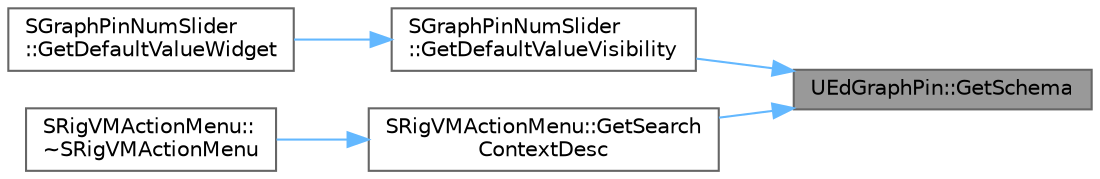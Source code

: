 digraph "UEdGraphPin::GetSchema"
{
 // INTERACTIVE_SVG=YES
 // LATEX_PDF_SIZE
  bgcolor="transparent";
  edge [fontname=Helvetica,fontsize=10,labelfontname=Helvetica,labelfontsize=10];
  node [fontname=Helvetica,fontsize=10,shape=box,height=0.2,width=0.4];
  rankdir="RL";
  Node1 [id="Node000001",label="UEdGraphPin::GetSchema",height=0.2,width=0.4,color="gray40", fillcolor="grey60", style="filled", fontcolor="black",tooltip="Shorthand way to access the schema of the graph that owns the node that owns this pin."];
  Node1 -> Node2 [id="edge1_Node000001_Node000002",dir="back",color="steelblue1",style="solid",tooltip=" "];
  Node2 [id="Node000002",label="SGraphPinNumSlider\l::GetDefaultValueVisibility",height=0.2,width=0.4,color="grey40", fillcolor="white", style="filled",URL="$d2/d92/classSGraphPinNumSlider.html#a3d775e7359321b322490f52506f09181",tooltip=" "];
  Node2 -> Node3 [id="edge2_Node000002_Node000003",dir="back",color="steelblue1",style="solid",tooltip=" "];
  Node3 [id="Node000003",label="SGraphPinNumSlider\l::GetDefaultValueWidget",height=0.2,width=0.4,color="grey40", fillcolor="white", style="filled",URL="$d2/d92/classSGraphPinNumSlider.html#a2a70cd205829250c266951ef60333826",tooltip="Build the widget we should put into the 'default value' space, shown when nothing connected."];
  Node1 -> Node4 [id="edge3_Node000001_Node000004",dir="back",color="steelblue1",style="solid",tooltip=" "];
  Node4 [id="Node000004",label="SRigVMActionMenu::GetSearch\lContextDesc",height=0.2,width=0.4,color="grey40", fillcolor="white", style="filled",URL="$d0/dc8/classSRigVMActionMenu.html#a1126e10fc7cd99880940044d3d1dcd23",tooltip="UI Callback functions."];
  Node4 -> Node5 [id="edge4_Node000004_Node000005",dir="back",color="steelblue1",style="solid",tooltip=" "];
  Node5 [id="Node000005",label="SRigVMActionMenu::\l~SRigVMActionMenu",height=0.2,width=0.4,color="grey40", fillcolor="white", style="filled",URL="$d0/dc8/classSRigVMActionMenu.html#a3e5360a0d634f11a8d88f3e21f1fa462",tooltip=" "];
}
